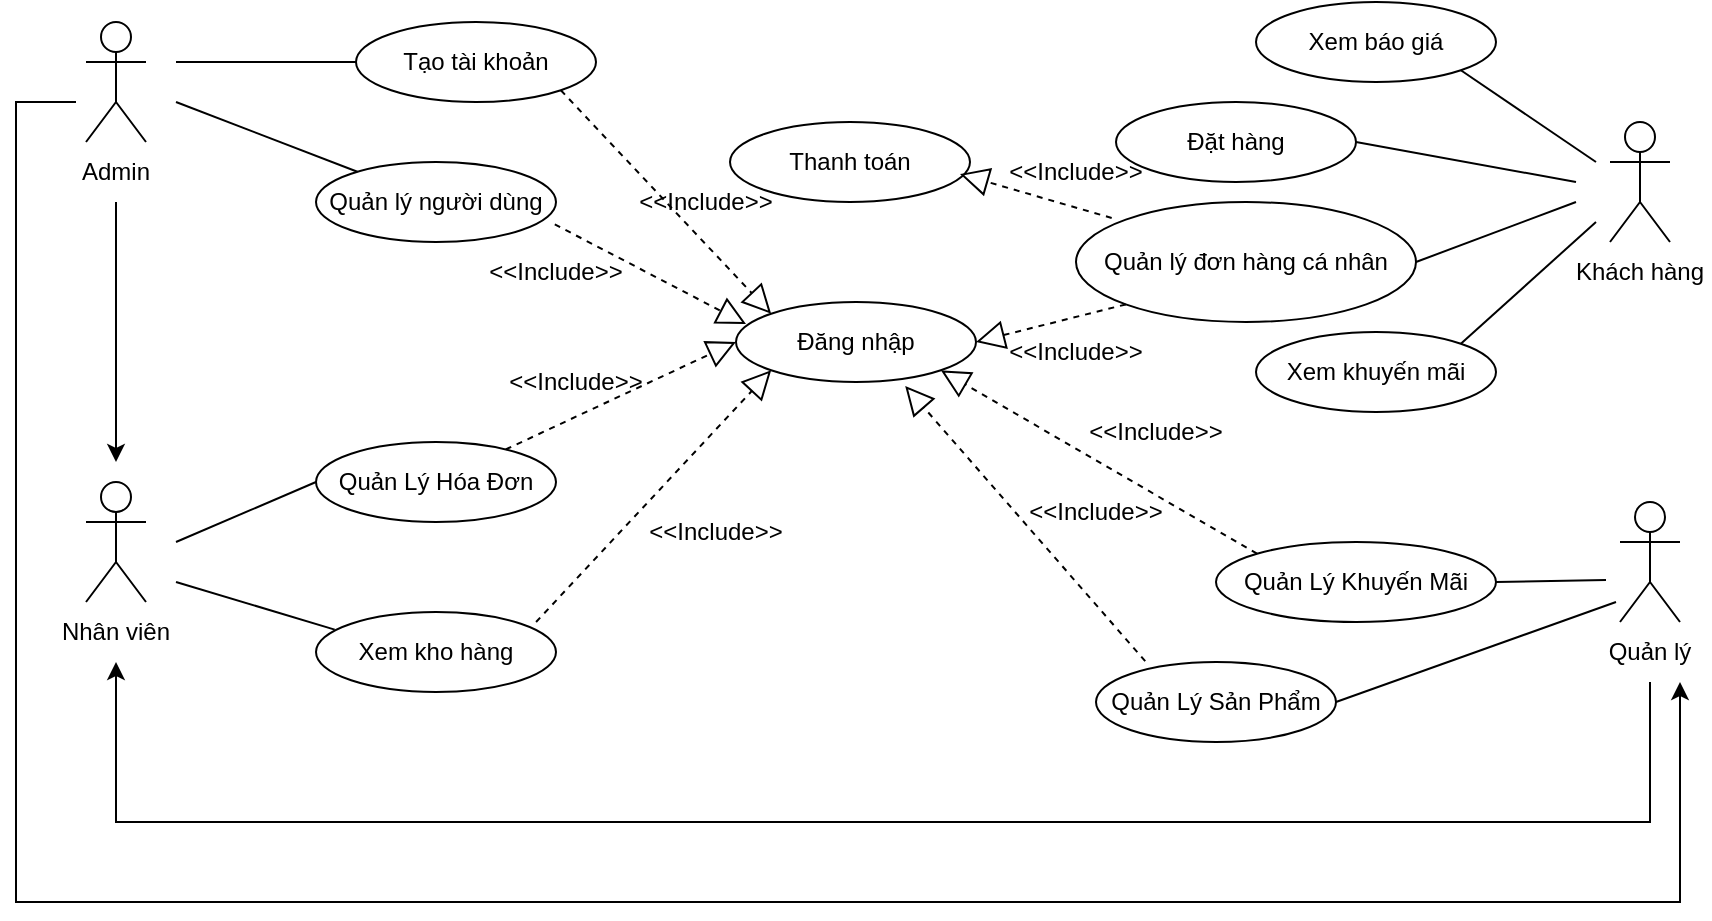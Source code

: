 <mxfile version="20.3.0" type="github">
  <diagram id="Z0K4d841dN_GdC7LYWth" name="Trang-1">
    <mxGraphModel dx="1192" dy="498" grid="0" gridSize="10" guides="1" tooltips="1" connect="1" arrows="1" fold="1" page="1" pageScale="1" pageWidth="1169" pageHeight="1654" math="0" shadow="0">
      <root>
        <mxCell id="0" />
        <mxCell id="1" parent="0" />
        <mxCell id="aPQ3o3ZtKDtd-mwTrnXC-591" value="Actor" style="shape=umlActor;verticalLabelPosition=bottom;verticalAlign=top;html=1;outlineConnect=0;labelPadding=0;noLabel=1;" parent="1" vertex="1">
          <mxGeometry x="196" y="189" width="30" height="60" as="geometry" />
        </mxCell>
        <mxCell id="aPQ3o3ZtKDtd-mwTrnXC-592" value="Admin" style="text;html=1;strokeColor=none;fillColor=none;align=center;verticalAlign=middle;whiteSpace=wrap;rounded=0;" parent="1" vertex="1">
          <mxGeometry x="181" y="249" width="60" height="30" as="geometry" />
        </mxCell>
        <mxCell id="aPQ3o3ZtKDtd-mwTrnXC-593" value="Actor" style="shape=umlActor;verticalLabelPosition=bottom;verticalAlign=top;html=1;outlineConnect=0;labelPadding=0;noLabel=1;" parent="1" vertex="1">
          <mxGeometry x="196" y="419" width="30" height="60" as="geometry" />
        </mxCell>
        <mxCell id="aPQ3o3ZtKDtd-mwTrnXC-594" value="Nhân viên" style="text;html=1;strokeColor=none;fillColor=none;align=center;verticalAlign=middle;whiteSpace=wrap;rounded=0;" parent="1" vertex="1">
          <mxGeometry x="181" y="479" width="60" height="30" as="geometry" />
        </mxCell>
        <mxCell id="aPQ3o3ZtKDtd-mwTrnXC-595" value="Actor" style="shape=umlActor;verticalLabelPosition=bottom;verticalAlign=top;html=1;outlineConnect=0;labelPadding=0;noLabel=1;" parent="1" vertex="1">
          <mxGeometry x="963" y="429" width="30" height="60" as="geometry" />
        </mxCell>
        <mxCell id="aPQ3o3ZtKDtd-mwTrnXC-596" value="Quản lý" style="text;html=1;strokeColor=none;fillColor=none;align=center;verticalAlign=middle;whiteSpace=wrap;rounded=0;" parent="1" vertex="1">
          <mxGeometry x="948" y="489" width="60" height="30" as="geometry" />
        </mxCell>
        <mxCell id="aPQ3o3ZtKDtd-mwTrnXC-597" value="Actor" style="shape=umlActor;verticalLabelPosition=bottom;verticalAlign=top;html=1;outlineConnect=0;labelPadding=0;noLabel=1;" parent="1" vertex="1">
          <mxGeometry x="958" y="239" width="30" height="60" as="geometry" />
        </mxCell>
        <mxCell id="aPQ3o3ZtKDtd-mwTrnXC-598" value="Khách hàng" style="text;html=1;strokeColor=none;fillColor=none;align=center;verticalAlign=middle;whiteSpace=wrap;rounded=0;" parent="1" vertex="1">
          <mxGeometry x="938" y="299" width="70" height="30" as="geometry" />
        </mxCell>
        <mxCell id="aPQ3o3ZtKDtd-mwTrnXC-599" value="Đăng nhập" style="ellipse;whiteSpace=wrap;html=1;" parent="1" vertex="1">
          <mxGeometry x="521" y="329" width="120" height="40" as="geometry" />
        </mxCell>
        <mxCell id="aPQ3o3ZtKDtd-mwTrnXC-601" value="" style="endArrow=classic;html=1;rounded=0;exitX=0.5;exitY=1;exitDx=0;exitDy=0;" parent="1" source="aPQ3o3ZtKDtd-mwTrnXC-592" edge="1">
          <mxGeometry width="50" height="50" relative="1" as="geometry">
            <mxPoint x="521" y="429" as="sourcePoint" />
            <mxPoint x="211" y="409" as="targetPoint" />
          </mxGeometry>
        </mxCell>
        <mxCell id="aPQ3o3ZtKDtd-mwTrnXC-602" value="Tạo tài khoản" style="ellipse;whiteSpace=wrap;html=1;" parent="1" vertex="1">
          <mxGeometry x="331" y="189" width="120" height="40" as="geometry" />
        </mxCell>
        <mxCell id="aPQ3o3ZtKDtd-mwTrnXC-603" value="Quản Lý Sản Phẩm" style="ellipse;whiteSpace=wrap;html=1;" parent="1" vertex="1">
          <mxGeometry x="701" y="509" width="120" height="40" as="geometry" />
        </mxCell>
        <mxCell id="aPQ3o3ZtKDtd-mwTrnXC-604" value="Quản Lý Hóa Đơn" style="ellipse;whiteSpace=wrap;html=1;" parent="1" vertex="1">
          <mxGeometry x="311" y="399" width="120" height="40" as="geometry" />
        </mxCell>
        <mxCell id="aPQ3o3ZtKDtd-mwTrnXC-605" value="Quản Lý Khuyến Mãi" style="ellipse;whiteSpace=wrap;html=1;" parent="1" vertex="1">
          <mxGeometry x="761" y="449" width="140" height="40" as="geometry" />
        </mxCell>
        <mxCell id="aPQ3o3ZtKDtd-mwTrnXC-606" value="Quản lý đơn hàng cá nhân" style="ellipse;whiteSpace=wrap;html=1;" parent="1" vertex="1">
          <mxGeometry x="691" y="279" width="170" height="60" as="geometry" />
        </mxCell>
        <mxCell id="aPQ3o3ZtKDtd-mwTrnXC-607" value="Xem khuyến mãi" style="ellipse;whiteSpace=wrap;html=1;" parent="1" vertex="1">
          <mxGeometry x="781" y="344" width="120" height="40" as="geometry" />
        </mxCell>
        <mxCell id="aPQ3o3ZtKDtd-mwTrnXC-609" value="Đặt hàng" style="ellipse;whiteSpace=wrap;html=1;" parent="1" vertex="1">
          <mxGeometry x="711" y="229" width="120" height="40" as="geometry" />
        </mxCell>
        <mxCell id="aPQ3o3ZtKDtd-mwTrnXC-611" value="Quản lý người dùng" style="ellipse;whiteSpace=wrap;html=1;" parent="1" vertex="1">
          <mxGeometry x="311" y="259" width="120" height="40" as="geometry" />
        </mxCell>
        <mxCell id="aPQ3o3ZtKDtd-mwTrnXC-612" value="" style="endArrow=none;html=1;rounded=0;exitX=1;exitY=0.5;exitDx=0;exitDy=0;" parent="1" source="aPQ3o3ZtKDtd-mwTrnXC-605" edge="1">
          <mxGeometry width="50" height="50" relative="1" as="geometry">
            <mxPoint x="796" y="468" as="sourcePoint" />
            <mxPoint x="956" y="468" as="targetPoint" />
            <Array as="points" />
          </mxGeometry>
        </mxCell>
        <mxCell id="aPQ3o3ZtKDtd-mwTrnXC-613" value="" style="endArrow=none;html=1;rounded=0;" parent="1" target="aPQ3o3ZtKDtd-mwTrnXC-611" edge="1">
          <mxGeometry width="50" height="50" relative="1" as="geometry">
            <mxPoint x="241" y="229" as="sourcePoint" />
            <mxPoint x="571" y="379" as="targetPoint" />
          </mxGeometry>
        </mxCell>
        <mxCell id="aPQ3o3ZtKDtd-mwTrnXC-614" value="" style="endArrow=none;html=1;rounded=0;" parent="1" target="aPQ3o3ZtKDtd-mwTrnXC-602" edge="1">
          <mxGeometry width="50" height="50" relative="1" as="geometry">
            <mxPoint x="241" y="209" as="sourcePoint" />
            <mxPoint x="571" y="379" as="targetPoint" />
          </mxGeometry>
        </mxCell>
        <mxCell id="aPQ3o3ZtKDtd-mwTrnXC-615" value="" style="endArrow=none;html=1;rounded=0;exitX=1;exitY=0;exitDx=0;exitDy=0;" parent="1" source="aPQ3o3ZtKDtd-mwTrnXC-607" edge="1">
          <mxGeometry width="50" height="50" relative="1" as="geometry">
            <mxPoint x="471" y="249" as="sourcePoint" />
            <mxPoint x="951" y="289" as="targetPoint" />
          </mxGeometry>
        </mxCell>
        <mxCell id="aPQ3o3ZtKDtd-mwTrnXC-616" value="" style="endArrow=none;html=1;rounded=0;exitX=1;exitY=1;exitDx=0;exitDy=0;" parent="1" source="aPQ3o3ZtKDtd-mwTrnXC-610" edge="1">
          <mxGeometry width="50" height="50" relative="1" as="geometry">
            <mxPoint x="471" y="249" as="sourcePoint" />
            <mxPoint x="951" y="259" as="targetPoint" />
          </mxGeometry>
        </mxCell>
        <mxCell id="aPQ3o3ZtKDtd-mwTrnXC-617" value="" style="endArrow=none;html=1;rounded=0;exitX=1;exitY=0.5;exitDx=0;exitDy=0;" parent="1" source="aPQ3o3ZtKDtd-mwTrnXC-609" edge="1">
          <mxGeometry width="50" height="50" relative="1" as="geometry">
            <mxPoint x="471" y="249" as="sourcePoint" />
            <mxPoint x="941" y="269" as="targetPoint" />
          </mxGeometry>
        </mxCell>
        <mxCell id="aPQ3o3ZtKDtd-mwTrnXC-618" value="" style="endArrow=none;html=1;rounded=0;exitX=1;exitY=0.5;exitDx=0;exitDy=0;" parent="1" source="aPQ3o3ZtKDtd-mwTrnXC-606" edge="1">
          <mxGeometry width="50" height="50" relative="1" as="geometry">
            <mxPoint x="471" y="249" as="sourcePoint" />
            <mxPoint x="941" y="279" as="targetPoint" />
          </mxGeometry>
        </mxCell>
        <mxCell id="aPQ3o3ZtKDtd-mwTrnXC-619" value="" style="endArrow=classic;html=1;rounded=0;exitX=0.5;exitY=1;exitDx=0;exitDy=0;entryX=0.5;entryY=1;entryDx=0;entryDy=0;" parent="1" source="aPQ3o3ZtKDtd-mwTrnXC-596" target="aPQ3o3ZtKDtd-mwTrnXC-594" edge="1">
          <mxGeometry width="50" height="50" relative="1" as="geometry">
            <mxPoint x="591" y="389" as="sourcePoint" />
            <mxPoint x="641" y="339" as="targetPoint" />
            <Array as="points">
              <mxPoint x="978" y="589" />
              <mxPoint x="211" y="589" />
            </Array>
          </mxGeometry>
        </mxCell>
        <mxCell id="aPQ3o3ZtKDtd-mwTrnXC-620" value="" style="endArrow=none;html=1;rounded=0;exitX=0;exitY=0.5;exitDx=0;exitDy=0;" parent="1" edge="1" source="aPQ3o3ZtKDtd-mwTrnXC-604">
          <mxGeometry width="50" height="50" relative="1" as="geometry">
            <mxPoint x="451" y="399" as="sourcePoint" />
            <mxPoint x="241" y="449" as="targetPoint" />
          </mxGeometry>
        </mxCell>
        <mxCell id="aPQ3o3ZtKDtd-mwTrnXC-621" value="" style="endArrow=none;html=1;rounded=0;exitX=1;exitY=0.5;exitDx=0;exitDy=0;" parent="1" source="aPQ3o3ZtKDtd-mwTrnXC-603" edge="1">
          <mxGeometry width="50" height="50" relative="1" as="geometry">
            <mxPoint x="571" y="409" as="sourcePoint" />
            <mxPoint x="961" y="479" as="targetPoint" />
          </mxGeometry>
        </mxCell>
        <mxCell id="aPQ3o3ZtKDtd-mwTrnXC-622" value="Xem kho hàng" style="ellipse;whiteSpace=wrap;html=1;" parent="1" vertex="1">
          <mxGeometry x="311" y="484" width="120" height="40" as="geometry" />
        </mxCell>
        <mxCell id="aPQ3o3ZtKDtd-mwTrnXC-623" value="" style="endArrow=none;html=1;rounded=0;exitX=0.078;exitY=0.22;exitDx=0;exitDy=0;exitPerimeter=0;" parent="1" source="aPQ3o3ZtKDtd-mwTrnXC-622" edge="1">
          <mxGeometry width="50" height="50" relative="1" as="geometry">
            <mxPoint x="531" y="489" as="sourcePoint" />
            <mxPoint x="241" y="469" as="targetPoint" />
          </mxGeometry>
        </mxCell>
        <mxCell id="aPQ3o3ZtKDtd-mwTrnXC-624" value="" style="endArrow=classic;html=1;rounded=0;entryX=0.75;entryY=1;entryDx=0;entryDy=0;" parent="1" target="aPQ3o3ZtKDtd-mwTrnXC-596" edge="1">
          <mxGeometry width="50" height="50" relative="1" as="geometry">
            <mxPoint x="191" y="229" as="sourcePoint" />
            <mxPoint x="711" y="419" as="targetPoint" />
            <Array as="points">
              <mxPoint x="161" y="229" />
              <mxPoint x="161" y="629" />
              <mxPoint x="993" y="629" />
            </Array>
          </mxGeometry>
        </mxCell>
        <mxCell id="aPQ3o3ZtKDtd-mwTrnXC-626" value="Thanh toán" style="ellipse;whiteSpace=wrap;html=1;" parent="1" vertex="1">
          <mxGeometry x="518" y="239" width="120" height="40" as="geometry" />
        </mxCell>
        <mxCell id="aPQ3o3ZtKDtd-mwTrnXC-627" value="" style="endArrow=block;dashed=1;endFill=0;endSize=12;html=1;rounded=0;exitX=0.105;exitY=0.133;exitDx=0;exitDy=0;exitPerimeter=0;" parent="1" edge="1" source="aPQ3o3ZtKDtd-mwTrnXC-606">
          <mxGeometry width="160" relative="1" as="geometry">
            <mxPoint x="721" y="199" as="sourcePoint" />
            <mxPoint x="633" y="265" as="targetPoint" />
          </mxGeometry>
        </mxCell>
        <mxCell id="aPQ3o3ZtKDtd-mwTrnXC-628" value="&amp;lt;&amp;lt;Include&amp;gt;&amp;gt;" style="text;html=1;strokeColor=none;fillColor=none;align=center;verticalAlign=middle;whiteSpace=wrap;rounded=0;" parent="1" vertex="1">
          <mxGeometry x="661" y="249" width="60" height="30" as="geometry" />
        </mxCell>
        <mxCell id="2cvSlp15uIqI2tOHit0d-1" value="&amp;lt;&amp;lt;Include&amp;gt;&amp;gt;" style="text;html=1;strokeColor=none;fillColor=none;align=center;verticalAlign=middle;whiteSpace=wrap;rounded=0;" vertex="1" parent="1">
          <mxGeometry x="401" y="299" width="60" height="30" as="geometry" />
        </mxCell>
        <mxCell id="2cvSlp15uIqI2tOHit0d-2" value="&amp;lt;&amp;lt;Include&amp;gt;&amp;gt;" style="text;html=1;strokeColor=none;fillColor=none;align=center;verticalAlign=middle;whiteSpace=wrap;rounded=0;" vertex="1" parent="1">
          <mxGeometry x="661" y="339" width="60" height="30" as="geometry" />
        </mxCell>
        <mxCell id="aPQ3o3ZtKDtd-mwTrnXC-610" value="Xem báo giá" style="ellipse;whiteSpace=wrap;html=1;" parent="1" vertex="1">
          <mxGeometry x="781" y="179" width="120" height="40" as="geometry" />
        </mxCell>
        <mxCell id="2cvSlp15uIqI2tOHit0d-5" value="" style="endArrow=block;dashed=1;endFill=0;endSize=12;html=1;rounded=0;entryX=1;entryY=0.5;entryDx=0;entryDy=0;exitX=0;exitY=1;exitDx=0;exitDy=0;" edge="1" parent="1" source="aPQ3o3ZtKDtd-mwTrnXC-606" target="aPQ3o3ZtKDtd-mwTrnXC-599">
          <mxGeometry width="160" relative="1" as="geometry">
            <mxPoint x="728.85" y="306.98" as="sourcePoint" />
            <mxPoint x="661" y="279" as="targetPoint" />
          </mxGeometry>
        </mxCell>
        <mxCell id="2cvSlp15uIqI2tOHit0d-6" value="" style="endArrow=block;dashed=1;endFill=0;endSize=12;html=1;rounded=0;entryX=1;entryY=1;entryDx=0;entryDy=0;exitX=0;exitY=0;exitDx=0;exitDy=0;" edge="1" parent="1" source="aPQ3o3ZtKDtd-mwTrnXC-605" target="aPQ3o3ZtKDtd-mwTrnXC-599">
          <mxGeometry width="160" relative="1" as="geometry">
            <mxPoint x="725.896" y="340.213" as="sourcePoint" />
            <mxPoint x="651" y="359" as="targetPoint" />
          </mxGeometry>
        </mxCell>
        <mxCell id="2cvSlp15uIqI2tOHit0d-7" value="" style="endArrow=block;dashed=1;endFill=0;endSize=12;html=1;rounded=0;entryX=0.705;entryY=1.05;entryDx=0;entryDy=0;exitX=0.205;exitY=-0.01;exitDx=0;exitDy=0;entryPerimeter=0;exitPerimeter=0;" edge="1" parent="1" source="aPQ3o3ZtKDtd-mwTrnXC-603" target="aPQ3o3ZtKDtd-mwTrnXC-599">
          <mxGeometry width="160" relative="1" as="geometry">
            <mxPoint x="791.503" y="464.858" as="sourcePoint" />
            <mxPoint x="633.426" y="373.142" as="targetPoint" />
          </mxGeometry>
        </mxCell>
        <mxCell id="2cvSlp15uIqI2tOHit0d-8" value="" style="endArrow=block;dashed=1;endFill=0;endSize=12;html=1;rounded=0;exitX=0.995;exitY=0.78;exitDx=0;exitDy=0;exitPerimeter=0;" edge="1" parent="1" source="aPQ3o3ZtKDtd-mwTrnXC-611">
          <mxGeometry width="160" relative="1" as="geometry">
            <mxPoint x="791.503" y="464.858" as="sourcePoint" />
            <mxPoint x="526" y="340" as="targetPoint" />
          </mxGeometry>
        </mxCell>
        <mxCell id="2cvSlp15uIqI2tOHit0d-9" value="" style="endArrow=block;dashed=1;endFill=0;endSize=12;html=1;rounded=0;entryX=0;entryY=0.5;entryDx=0;entryDy=0;" edge="1" parent="1" source="aPQ3o3ZtKDtd-mwTrnXC-604" target="aPQ3o3ZtKDtd-mwTrnXC-599">
          <mxGeometry width="160" relative="1" as="geometry">
            <mxPoint x="581.0" y="521.6" as="sourcePoint" />
            <mxPoint x="461.0" y="384" as="targetPoint" />
          </mxGeometry>
        </mxCell>
        <mxCell id="2cvSlp15uIqI2tOHit0d-10" value="" style="endArrow=block;dashed=1;endFill=0;endSize=12;html=1;rounded=0;entryX=0;entryY=1;entryDx=0;entryDy=0;exitX=0.917;exitY=0.125;exitDx=0;exitDy=0;exitPerimeter=0;" edge="1" parent="1" source="aPQ3o3ZtKDtd-mwTrnXC-622" target="aPQ3o3ZtKDtd-mwTrnXC-599">
          <mxGeometry width="160" relative="1" as="geometry">
            <mxPoint x="735.6" y="518.6" as="sourcePoint" />
            <mxPoint x="615.6" y="381" as="targetPoint" />
          </mxGeometry>
        </mxCell>
        <mxCell id="2cvSlp15uIqI2tOHit0d-12" value="&amp;lt;&amp;lt;Include&amp;gt;&amp;gt;" style="text;html=1;strokeColor=none;fillColor=none;align=center;verticalAlign=middle;whiteSpace=wrap;rounded=0;" vertex="1" parent="1">
          <mxGeometry x="411" y="354" width="60" height="30" as="geometry" />
        </mxCell>
        <mxCell id="2cvSlp15uIqI2tOHit0d-13" value="&amp;lt;&amp;lt;Include&amp;gt;&amp;gt;" style="text;html=1;strokeColor=none;fillColor=none;align=center;verticalAlign=middle;whiteSpace=wrap;rounded=0;" vertex="1" parent="1">
          <mxGeometry x="481" y="429" width="60" height="30" as="geometry" />
        </mxCell>
        <mxCell id="2cvSlp15uIqI2tOHit0d-14" value="&amp;lt;&amp;lt;Include&amp;gt;&amp;gt;" style="text;html=1;strokeColor=none;fillColor=none;align=center;verticalAlign=middle;whiteSpace=wrap;rounded=0;" vertex="1" parent="1">
          <mxGeometry x="671" y="419" width="60" height="30" as="geometry" />
        </mxCell>
        <mxCell id="2cvSlp15uIqI2tOHit0d-15" value="&amp;lt;&amp;lt;Include&amp;gt;&amp;gt;" style="text;html=1;strokeColor=none;fillColor=none;align=center;verticalAlign=middle;whiteSpace=wrap;rounded=0;" vertex="1" parent="1">
          <mxGeometry x="701" y="379" width="60" height="30" as="geometry" />
        </mxCell>
        <mxCell id="2cvSlp15uIqI2tOHit0d-16" value="" style="endArrow=block;dashed=1;endFill=0;endSize=12;html=1;rounded=0;entryX=0;entryY=0;entryDx=0;entryDy=0;exitX=1;exitY=1;exitDx=0;exitDy=0;" edge="1" parent="1" source="aPQ3o3ZtKDtd-mwTrnXC-602" target="aPQ3o3ZtKDtd-mwTrnXC-599">
          <mxGeometry width="160" relative="1" as="geometry">
            <mxPoint x="431.04" y="499.0" as="sourcePoint" />
            <mxPoint x="548.574" y="373.142" as="targetPoint" />
          </mxGeometry>
        </mxCell>
        <mxCell id="2cvSlp15uIqI2tOHit0d-17" value="&amp;lt;&amp;lt;Include&amp;gt;&amp;gt;" style="text;html=1;strokeColor=none;fillColor=none;align=center;verticalAlign=middle;whiteSpace=wrap;rounded=0;" vertex="1" parent="1">
          <mxGeometry x="476" y="264" width="60" height="30" as="geometry" />
        </mxCell>
      </root>
    </mxGraphModel>
  </diagram>
</mxfile>
